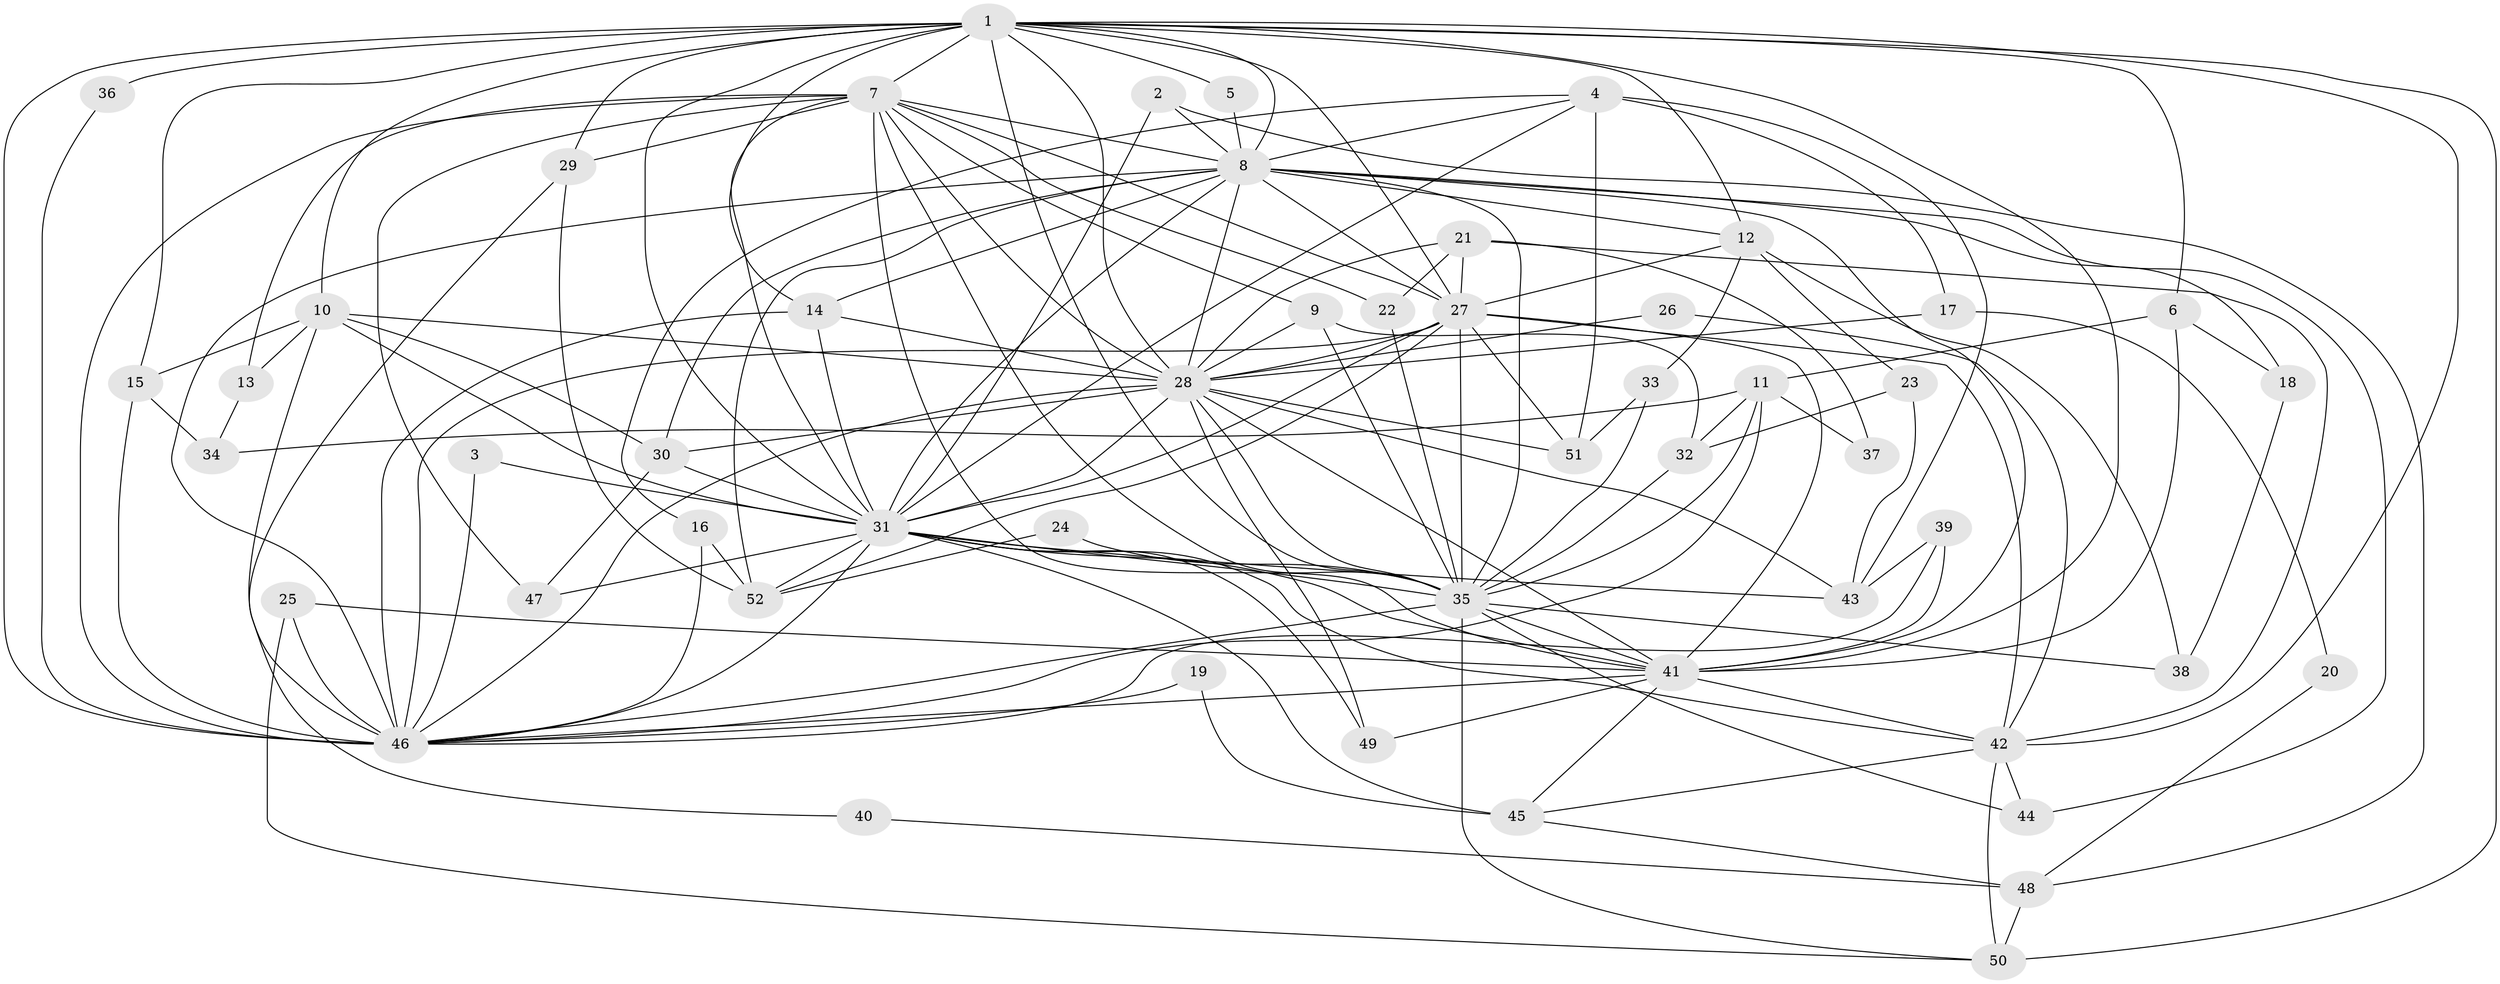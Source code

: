 // original degree distribution, {15: 0.009615384615384616, 13: 0.009615384615384616, 19: 0.009615384615384616, 22: 0.028846153846153848, 18: 0.009615384615384616, 24: 0.019230769230769232, 17: 0.009615384615384616, 4: 0.07692307692307693, 3: 0.21153846153846154, 5: 0.038461538461538464, 9: 0.009615384615384616, 7: 0.009615384615384616, 6: 0.04807692307692308, 2: 0.5096153846153846}
// Generated by graph-tools (version 1.1) at 2025/01/03/09/25 03:01:22]
// undirected, 52 vertices, 155 edges
graph export_dot {
graph [start="1"]
  node [color=gray90,style=filled];
  1;
  2;
  3;
  4;
  5;
  6;
  7;
  8;
  9;
  10;
  11;
  12;
  13;
  14;
  15;
  16;
  17;
  18;
  19;
  20;
  21;
  22;
  23;
  24;
  25;
  26;
  27;
  28;
  29;
  30;
  31;
  32;
  33;
  34;
  35;
  36;
  37;
  38;
  39;
  40;
  41;
  42;
  43;
  44;
  45;
  46;
  47;
  48;
  49;
  50;
  51;
  52;
  1 -- 5 [weight=1.0];
  1 -- 6 [weight=1.0];
  1 -- 7 [weight=3.0];
  1 -- 8 [weight=2.0];
  1 -- 10 [weight=1.0];
  1 -- 12 [weight=1.0];
  1 -- 14 [weight=1.0];
  1 -- 15 [weight=1.0];
  1 -- 27 [weight=3.0];
  1 -- 28 [weight=3.0];
  1 -- 29 [weight=1.0];
  1 -- 31 [weight=2.0];
  1 -- 35 [weight=3.0];
  1 -- 36 [weight=2.0];
  1 -- 41 [weight=2.0];
  1 -- 42 [weight=1.0];
  1 -- 46 [weight=3.0];
  1 -- 50 [weight=2.0];
  2 -- 8 [weight=1.0];
  2 -- 31 [weight=1.0];
  2 -- 48 [weight=1.0];
  3 -- 31 [weight=1.0];
  3 -- 46 [weight=1.0];
  4 -- 8 [weight=1.0];
  4 -- 16 [weight=1.0];
  4 -- 17 [weight=1.0];
  4 -- 31 [weight=1.0];
  4 -- 43 [weight=1.0];
  4 -- 51 [weight=1.0];
  5 -- 8 [weight=2.0];
  6 -- 11 [weight=1.0];
  6 -- 18 [weight=1.0];
  6 -- 41 [weight=2.0];
  7 -- 8 [weight=1.0];
  7 -- 9 [weight=1.0];
  7 -- 13 [weight=1.0];
  7 -- 22 [weight=1.0];
  7 -- 27 [weight=1.0];
  7 -- 28 [weight=1.0];
  7 -- 29 [weight=1.0];
  7 -- 31 [weight=1.0];
  7 -- 35 [weight=1.0];
  7 -- 41 [weight=1.0];
  7 -- 46 [weight=1.0];
  7 -- 47 [weight=1.0];
  8 -- 12 [weight=1.0];
  8 -- 14 [weight=1.0];
  8 -- 18 [weight=1.0];
  8 -- 27 [weight=1.0];
  8 -- 28 [weight=2.0];
  8 -- 30 [weight=1.0];
  8 -- 31 [weight=2.0];
  8 -- 35 [weight=1.0];
  8 -- 41 [weight=1.0];
  8 -- 44 [weight=1.0];
  8 -- 46 [weight=2.0];
  8 -- 52 [weight=1.0];
  9 -- 28 [weight=1.0];
  9 -- 32 [weight=1.0];
  9 -- 35 [weight=1.0];
  10 -- 13 [weight=1.0];
  10 -- 15 [weight=1.0];
  10 -- 28 [weight=1.0];
  10 -- 30 [weight=1.0];
  10 -- 31 [weight=1.0];
  10 -- 46 [weight=1.0];
  11 -- 32 [weight=1.0];
  11 -- 34 [weight=1.0];
  11 -- 35 [weight=1.0];
  11 -- 37 [weight=1.0];
  11 -- 46 [weight=1.0];
  12 -- 23 [weight=1.0];
  12 -- 27 [weight=1.0];
  12 -- 33 [weight=1.0];
  12 -- 38 [weight=1.0];
  13 -- 34 [weight=1.0];
  14 -- 28 [weight=1.0];
  14 -- 31 [weight=1.0];
  14 -- 46 [weight=1.0];
  15 -- 34 [weight=1.0];
  15 -- 46 [weight=1.0];
  16 -- 46 [weight=1.0];
  16 -- 52 [weight=1.0];
  17 -- 20 [weight=1.0];
  17 -- 28 [weight=1.0];
  18 -- 38 [weight=1.0];
  19 -- 45 [weight=1.0];
  19 -- 46 [weight=1.0];
  20 -- 48 [weight=1.0];
  21 -- 22 [weight=1.0];
  21 -- 27 [weight=1.0];
  21 -- 28 [weight=1.0];
  21 -- 37 [weight=1.0];
  21 -- 42 [weight=1.0];
  22 -- 35 [weight=1.0];
  23 -- 32 [weight=1.0];
  23 -- 43 [weight=1.0];
  24 -- 35 [weight=1.0];
  24 -- 52 [weight=1.0];
  25 -- 41 [weight=1.0];
  25 -- 46 [weight=1.0];
  25 -- 50 [weight=1.0];
  26 -- 28 [weight=1.0];
  26 -- 42 [weight=1.0];
  27 -- 28 [weight=1.0];
  27 -- 31 [weight=2.0];
  27 -- 35 [weight=1.0];
  27 -- 41 [weight=1.0];
  27 -- 42 [weight=1.0];
  27 -- 46 [weight=2.0];
  27 -- 51 [weight=1.0];
  27 -- 52 [weight=1.0];
  28 -- 30 [weight=1.0];
  28 -- 31 [weight=2.0];
  28 -- 35 [weight=1.0];
  28 -- 41 [weight=2.0];
  28 -- 43 [weight=1.0];
  28 -- 46 [weight=1.0];
  28 -- 49 [weight=1.0];
  28 -- 51 [weight=1.0];
  29 -- 40 [weight=1.0];
  29 -- 52 [weight=1.0];
  30 -- 31 [weight=1.0];
  30 -- 47 [weight=1.0];
  31 -- 35 [weight=1.0];
  31 -- 41 [weight=1.0];
  31 -- 42 [weight=1.0];
  31 -- 43 [weight=1.0];
  31 -- 45 [weight=1.0];
  31 -- 46 [weight=1.0];
  31 -- 47 [weight=1.0];
  31 -- 49 [weight=1.0];
  31 -- 52 [weight=1.0];
  32 -- 35 [weight=1.0];
  33 -- 35 [weight=1.0];
  33 -- 51 [weight=1.0];
  35 -- 38 [weight=1.0];
  35 -- 41 [weight=1.0];
  35 -- 44 [weight=1.0];
  35 -- 46 [weight=1.0];
  35 -- 50 [weight=1.0];
  36 -- 46 [weight=1.0];
  39 -- 41 [weight=1.0];
  39 -- 43 [weight=1.0];
  39 -- 46 [weight=1.0];
  40 -- 48 [weight=1.0];
  41 -- 42 [weight=1.0];
  41 -- 45 [weight=2.0];
  41 -- 46 [weight=1.0];
  41 -- 49 [weight=1.0];
  42 -- 44 [weight=1.0];
  42 -- 45 [weight=1.0];
  42 -- 50 [weight=1.0];
  45 -- 48 [weight=1.0];
  48 -- 50 [weight=1.0];
}
